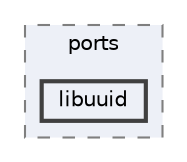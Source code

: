 digraph "external/reflect-cpp/vcpkg/ports/libuuid"
{
 // LATEX_PDF_SIZE
  bgcolor="transparent";
  edge [fontname=Helvetica,fontsize=10,labelfontname=Helvetica,labelfontsize=10];
  node [fontname=Helvetica,fontsize=10,shape=box,height=0.2,width=0.4];
  compound=true
  subgraph clusterdir_df60b2f324da79eef08d334ef7853e86 {
    graph [ bgcolor="#edf0f7", pencolor="grey50", label="ports", fontname=Helvetica,fontsize=10 style="filled,dashed", URL="dir_df60b2f324da79eef08d334ef7853e86.html",tooltip=""]
  dir_534aa501afd6a3960bf57321cab14c4d [label="libuuid", fillcolor="#edf0f7", color="grey25", style="filled,bold", URL="dir_534aa501afd6a3960bf57321cab14c4d.html",tooltip=""];
  }
}
